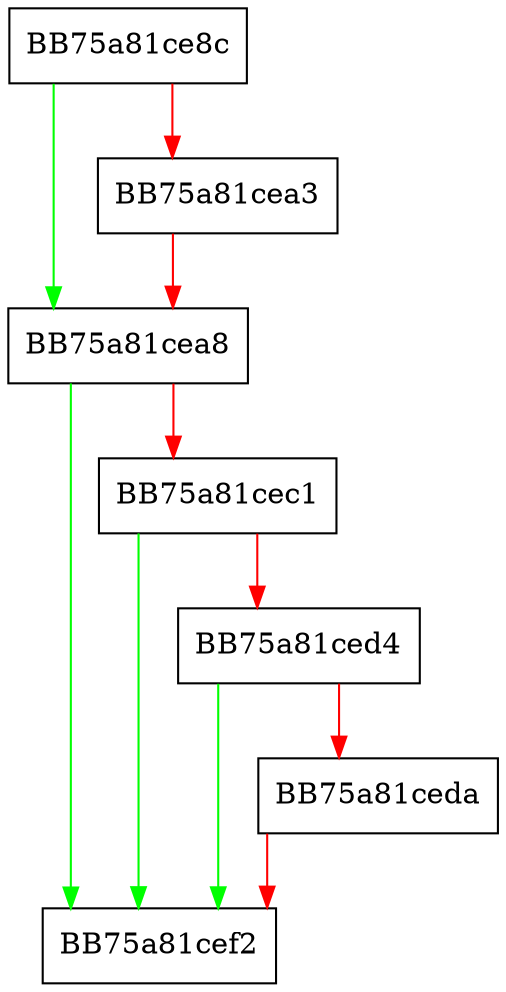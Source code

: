 digraph DetachHandler {
  node [shape="box"];
  graph [splines=ortho];
  BB75a81ce8c -> BB75a81cea8 [color="green"];
  BB75a81ce8c -> BB75a81cea3 [color="red"];
  BB75a81cea3 -> BB75a81cea8 [color="red"];
  BB75a81cea8 -> BB75a81cef2 [color="green"];
  BB75a81cea8 -> BB75a81cec1 [color="red"];
  BB75a81cec1 -> BB75a81cef2 [color="green"];
  BB75a81cec1 -> BB75a81ced4 [color="red"];
  BB75a81ced4 -> BB75a81cef2 [color="green"];
  BB75a81ced4 -> BB75a81ceda [color="red"];
  BB75a81ceda -> BB75a81cef2 [color="red"];
}